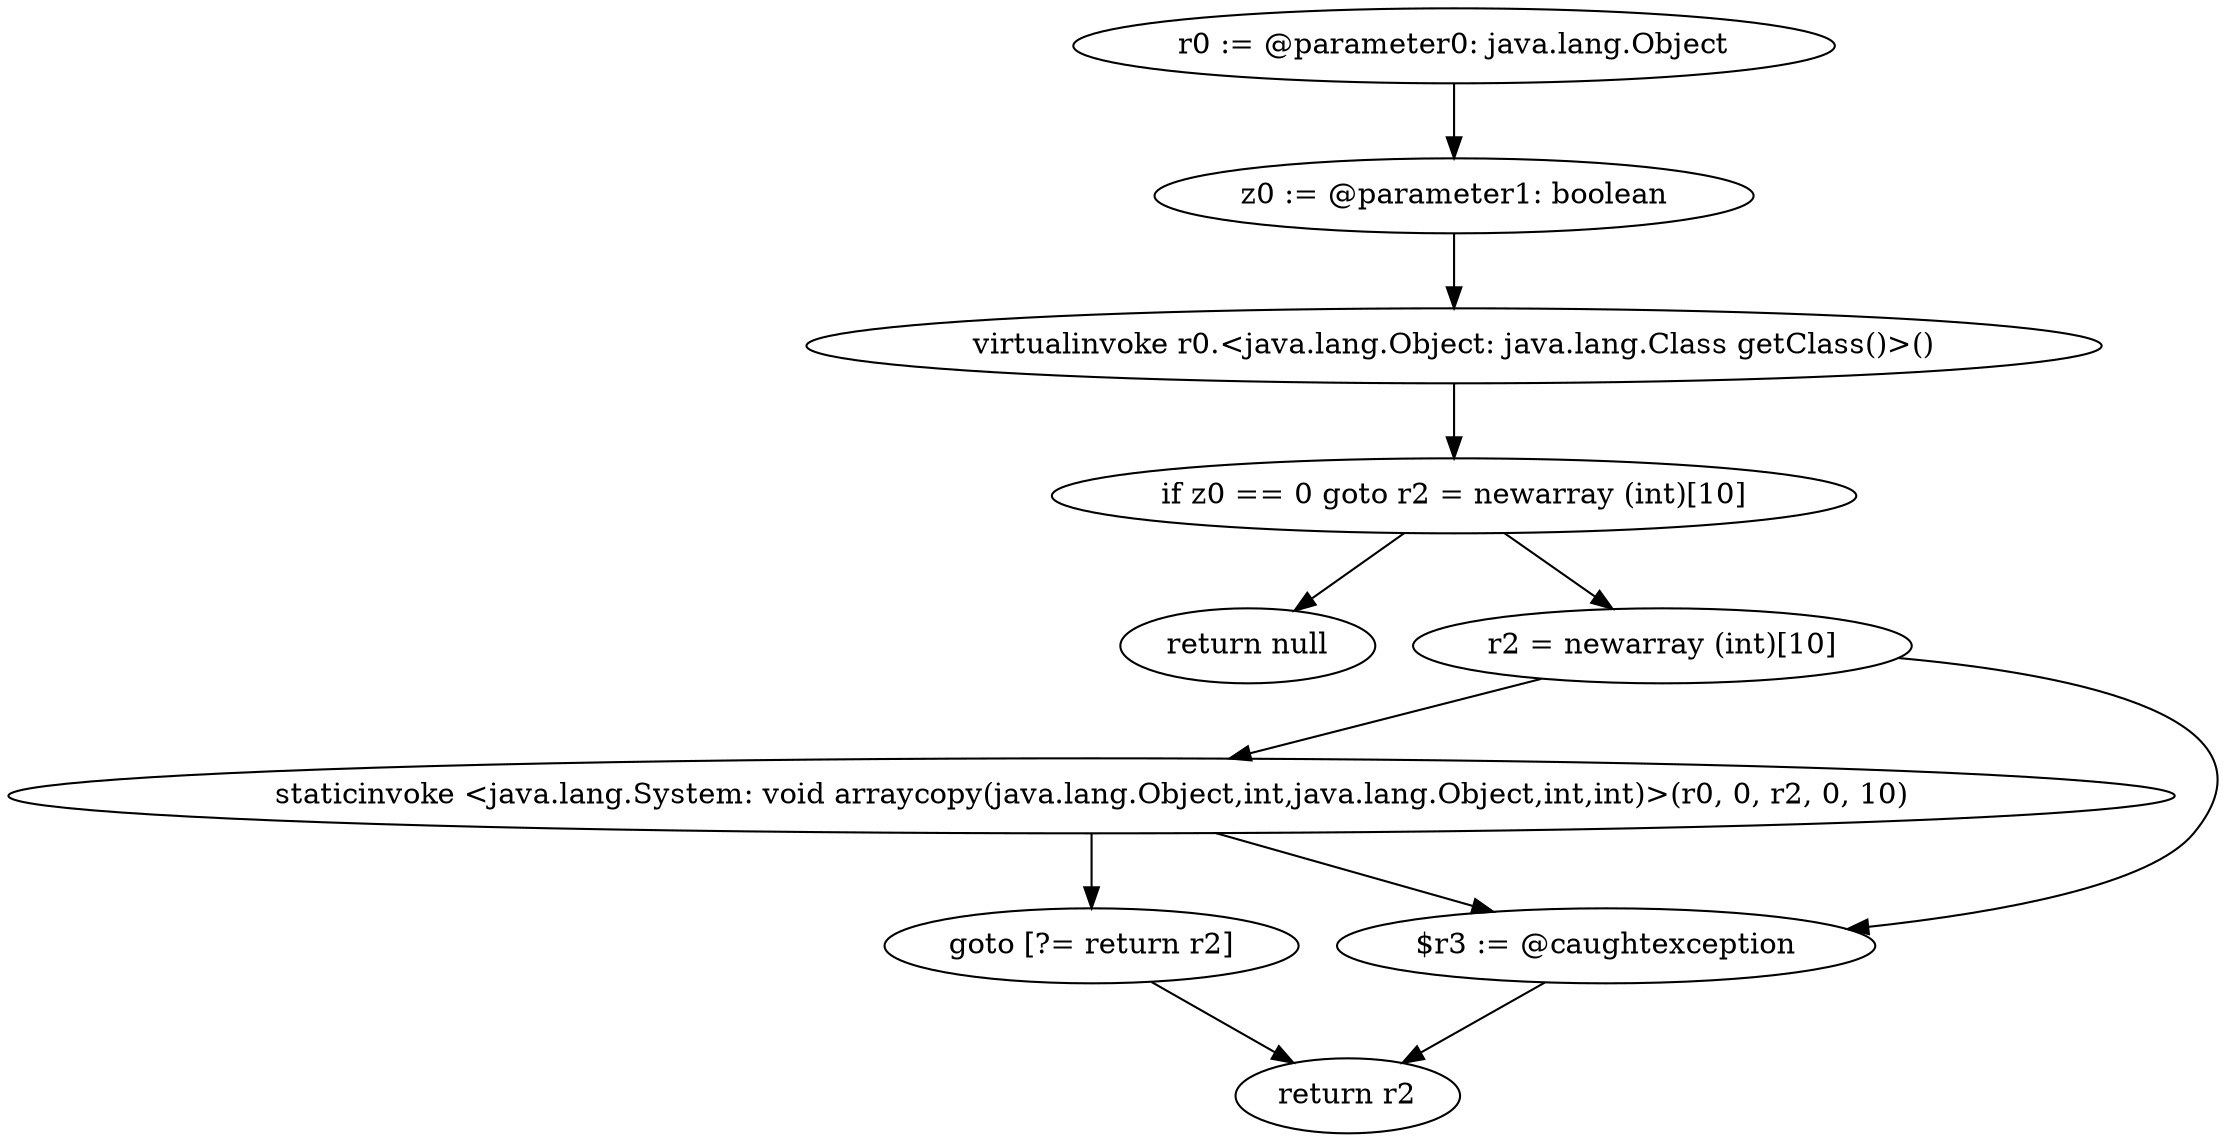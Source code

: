 digraph "unitGraph" {
    "r0 := @parameter0: java.lang.Object"
    "z0 := @parameter1: boolean"
    "virtualinvoke r0.<java.lang.Object: java.lang.Class getClass()>()"
    "if z0 == 0 goto r2 = newarray (int)[10]"
    "return null"
    "r2 = newarray (int)[10]"
    "staticinvoke <java.lang.System: void arraycopy(java.lang.Object,int,java.lang.Object,int,int)>(r0, 0, r2, 0, 10)"
    "goto [?= return r2]"
    "$r3 := @caughtexception"
    "return r2"
    "r0 := @parameter0: java.lang.Object"->"z0 := @parameter1: boolean";
    "z0 := @parameter1: boolean"->"virtualinvoke r0.<java.lang.Object: java.lang.Class getClass()>()";
    "virtualinvoke r0.<java.lang.Object: java.lang.Class getClass()>()"->"if z0 == 0 goto r2 = newarray (int)[10]";
    "if z0 == 0 goto r2 = newarray (int)[10]"->"return null";
    "if z0 == 0 goto r2 = newarray (int)[10]"->"r2 = newarray (int)[10]";
    "r2 = newarray (int)[10]"->"staticinvoke <java.lang.System: void arraycopy(java.lang.Object,int,java.lang.Object,int,int)>(r0, 0, r2, 0, 10)";
    "r2 = newarray (int)[10]"->"$r3 := @caughtexception";
    "staticinvoke <java.lang.System: void arraycopy(java.lang.Object,int,java.lang.Object,int,int)>(r0, 0, r2, 0, 10)"->"goto [?= return r2]";
    "staticinvoke <java.lang.System: void arraycopy(java.lang.Object,int,java.lang.Object,int,int)>(r0, 0, r2, 0, 10)"->"$r3 := @caughtexception";
    "goto [?= return r2]"->"return r2";
    "$r3 := @caughtexception"->"return r2";
}
